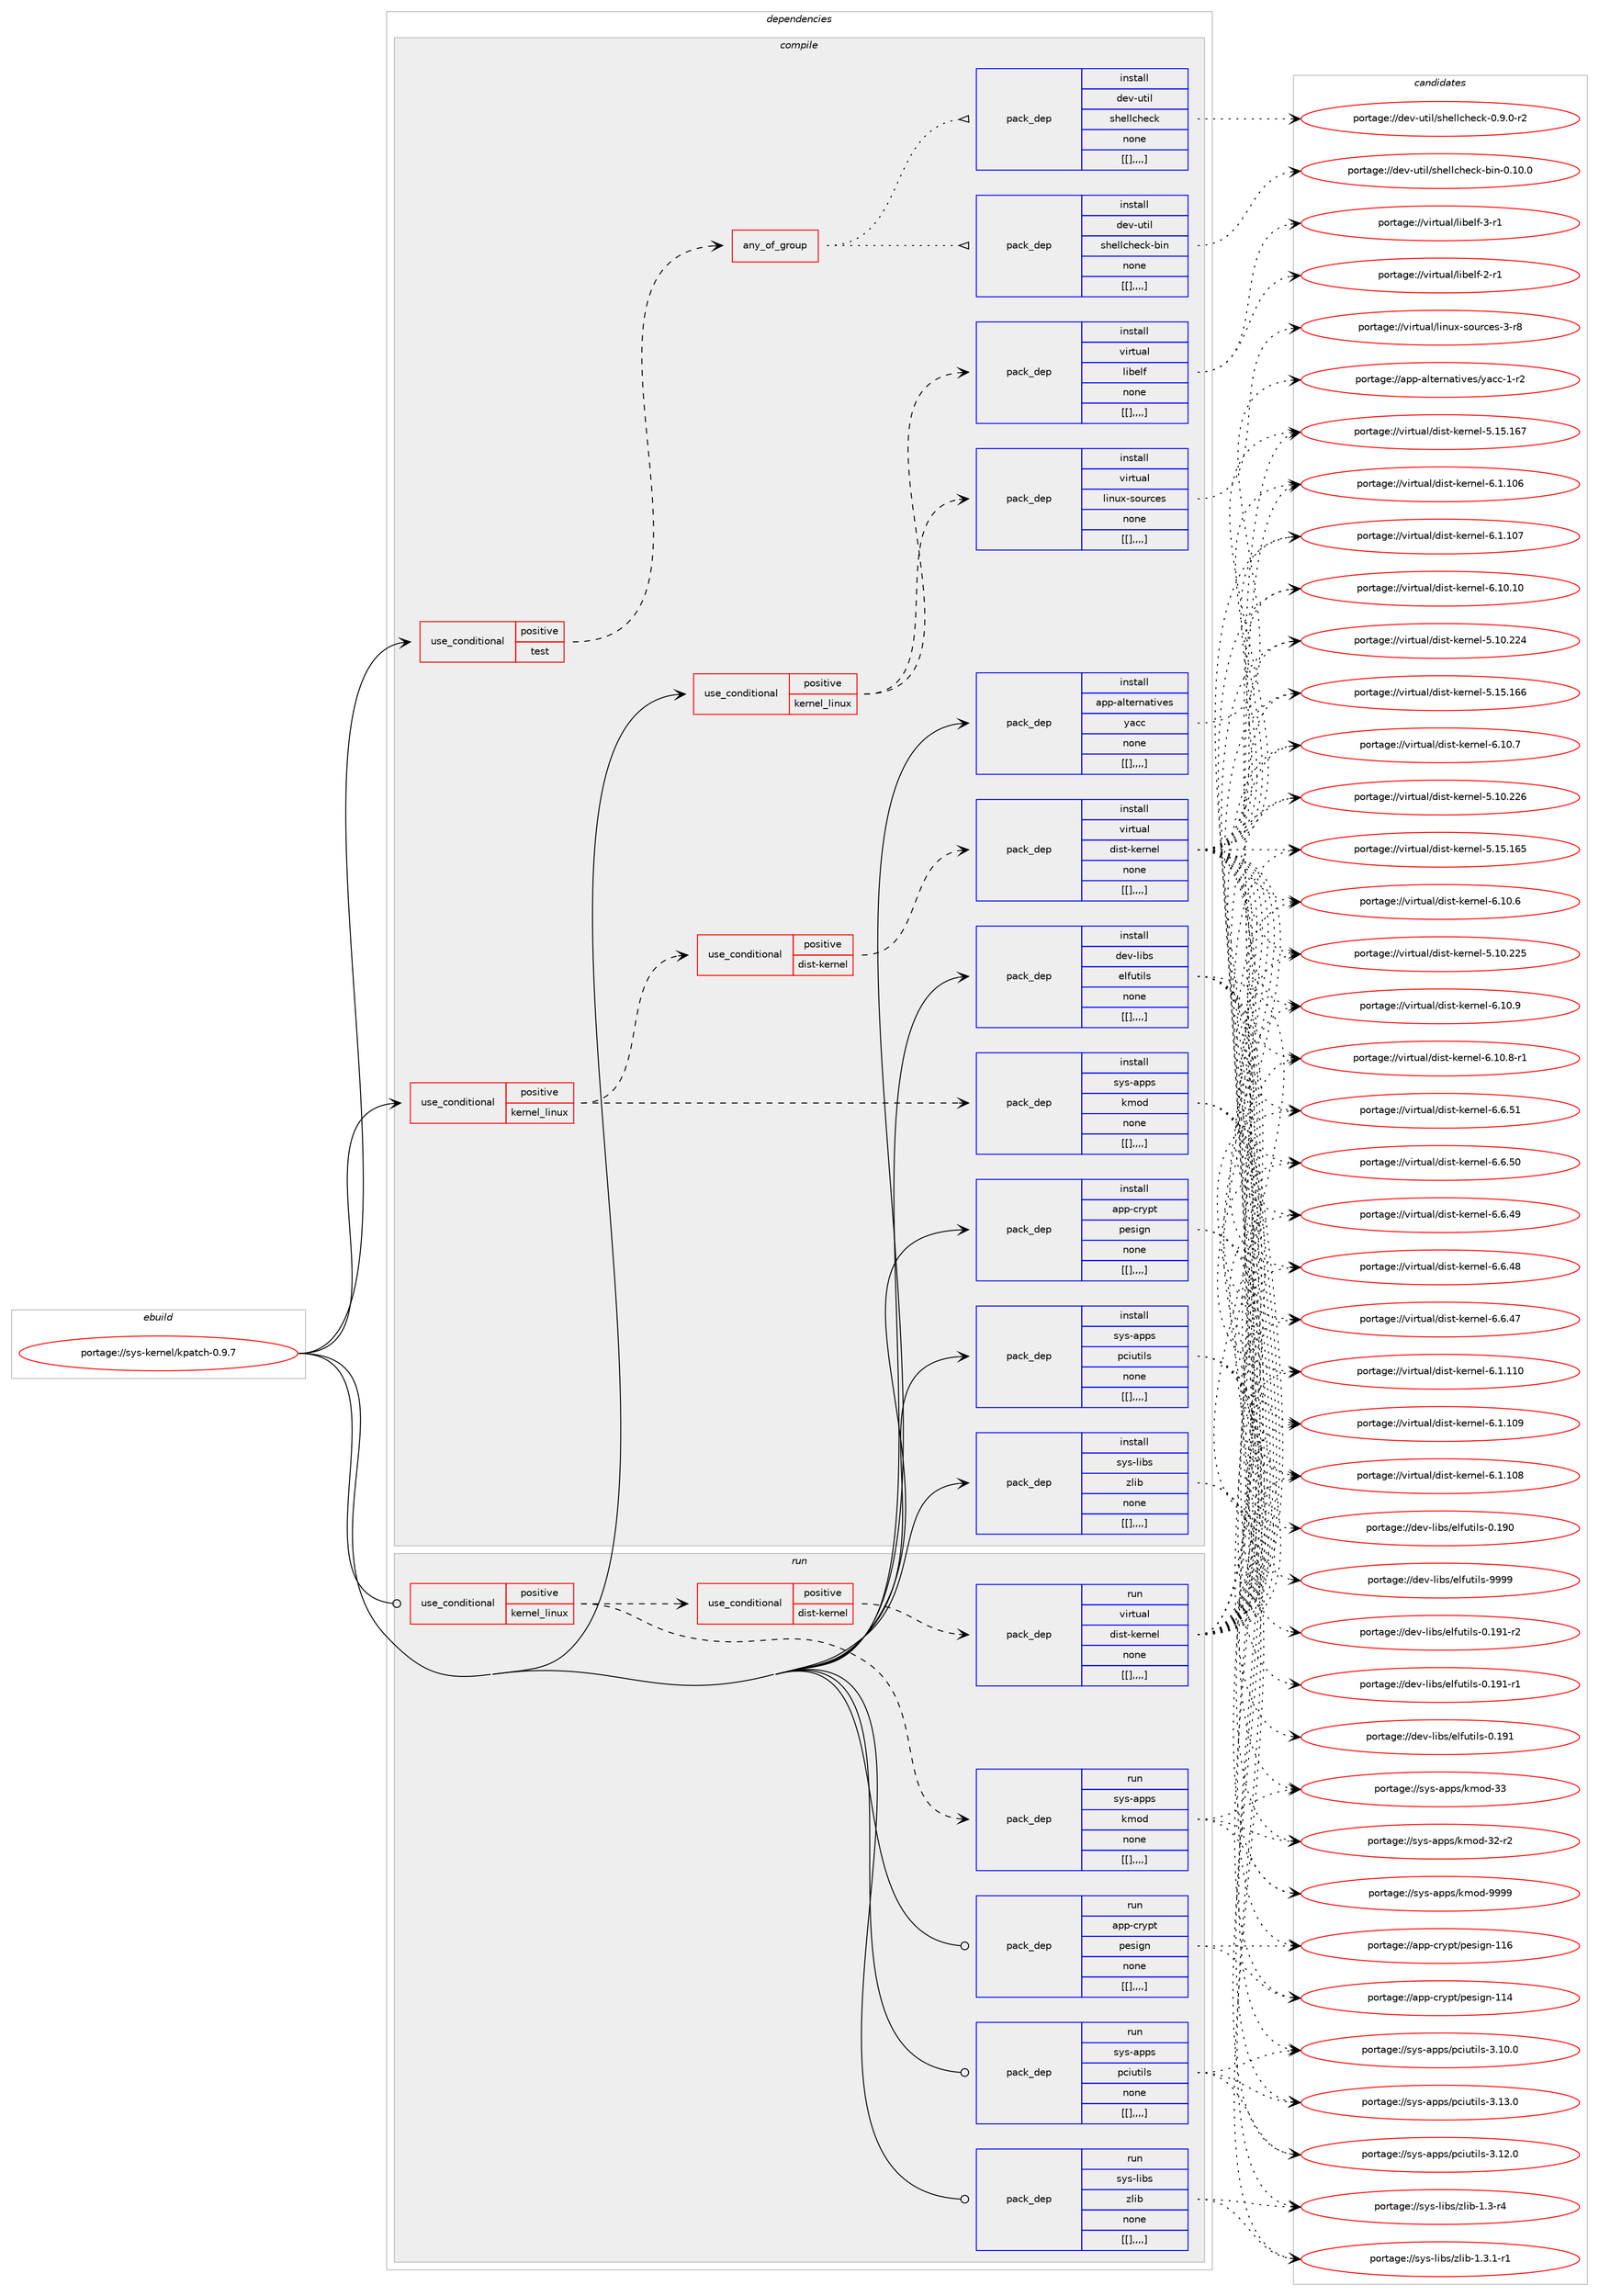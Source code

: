 digraph prolog {

# *************
# Graph options
# *************

newrank=true;
concentrate=true;
compound=true;
graph [rankdir=LR,fontname=Helvetica,fontsize=10,ranksep=1.5];#, ranksep=2.5, nodesep=0.2];
edge  [arrowhead=vee];
node  [fontname=Helvetica,fontsize=10];

# **********
# The ebuild
# **********

subgraph cluster_leftcol {
color=gray;
label=<<i>ebuild</i>>;
id [label="portage://sys-kernel/kpatch-0.9.7", color=red, width=4, href="../sys-kernel/kpatch-0.9.7.svg"];
}

# ****************
# The dependencies
# ****************

subgraph cluster_midcol {
color=gray;
label=<<i>dependencies</i>>;
subgraph cluster_compile {
fillcolor="#eeeeee";
style=filled;
label=<<i>compile</i>>;
subgraph cond121533 {
dependency457082 [label=<<TABLE BORDER="0" CELLBORDER="1" CELLSPACING="0" CELLPADDING="4"><TR><TD ROWSPAN="3" CELLPADDING="10">use_conditional</TD></TR><TR><TD>positive</TD></TR><TR><TD>kernel_linux</TD></TR></TABLE>>, shape=none, color=red];
subgraph pack332433 {
dependency457083 [label=<<TABLE BORDER="0" CELLBORDER="1" CELLSPACING="0" CELLPADDING="4" WIDTH="220"><TR><TD ROWSPAN="6" CELLPADDING="30">pack_dep</TD></TR><TR><TD WIDTH="110">install</TD></TR><TR><TD>sys-apps</TD></TR><TR><TD>kmod</TD></TR><TR><TD>none</TD></TR><TR><TD>[[],,,,]</TD></TR></TABLE>>, shape=none, color=blue];
}
dependency457082:e -> dependency457083:w [weight=20,style="dashed",arrowhead="vee"];
subgraph cond121534 {
dependency457084 [label=<<TABLE BORDER="0" CELLBORDER="1" CELLSPACING="0" CELLPADDING="4"><TR><TD ROWSPAN="3" CELLPADDING="10">use_conditional</TD></TR><TR><TD>positive</TD></TR><TR><TD>dist-kernel</TD></TR></TABLE>>, shape=none, color=red];
subgraph pack332434 {
dependency457085 [label=<<TABLE BORDER="0" CELLBORDER="1" CELLSPACING="0" CELLPADDING="4" WIDTH="220"><TR><TD ROWSPAN="6" CELLPADDING="30">pack_dep</TD></TR><TR><TD WIDTH="110">install</TD></TR><TR><TD>virtual</TD></TR><TR><TD>dist-kernel</TD></TR><TR><TD>none</TD></TR><TR><TD>[[],,,,]</TD></TR></TABLE>>, shape=none, color=blue];
}
dependency457084:e -> dependency457085:w [weight=20,style="dashed",arrowhead="vee"];
}
dependency457082:e -> dependency457084:w [weight=20,style="dashed",arrowhead="vee"];
}
id:e -> dependency457082:w [weight=20,style="solid",arrowhead="vee"];
subgraph cond121535 {
dependency457086 [label=<<TABLE BORDER="0" CELLBORDER="1" CELLSPACING="0" CELLPADDING="4"><TR><TD ROWSPAN="3" CELLPADDING="10">use_conditional</TD></TR><TR><TD>positive</TD></TR><TR><TD>kernel_linux</TD></TR></TABLE>>, shape=none, color=red];
subgraph pack332435 {
dependency457087 [label=<<TABLE BORDER="0" CELLBORDER="1" CELLSPACING="0" CELLPADDING="4" WIDTH="220"><TR><TD ROWSPAN="6" CELLPADDING="30">pack_dep</TD></TR><TR><TD WIDTH="110">install</TD></TR><TR><TD>virtual</TD></TR><TR><TD>linux-sources</TD></TR><TR><TD>none</TD></TR><TR><TD>[[],,,,]</TD></TR></TABLE>>, shape=none, color=blue];
}
dependency457086:e -> dependency457087:w [weight=20,style="dashed",arrowhead="vee"];
subgraph pack332436 {
dependency457088 [label=<<TABLE BORDER="0" CELLBORDER="1" CELLSPACING="0" CELLPADDING="4" WIDTH="220"><TR><TD ROWSPAN="6" CELLPADDING="30">pack_dep</TD></TR><TR><TD WIDTH="110">install</TD></TR><TR><TD>virtual</TD></TR><TR><TD>libelf</TD></TR><TR><TD>none</TD></TR><TR><TD>[[],,,,]</TD></TR></TABLE>>, shape=none, color=blue];
}
dependency457086:e -> dependency457088:w [weight=20,style="dashed",arrowhead="vee"];
}
id:e -> dependency457086:w [weight=20,style="solid",arrowhead="vee"];
subgraph cond121536 {
dependency457089 [label=<<TABLE BORDER="0" CELLBORDER="1" CELLSPACING="0" CELLPADDING="4"><TR><TD ROWSPAN="3" CELLPADDING="10">use_conditional</TD></TR><TR><TD>positive</TD></TR><TR><TD>test</TD></TR></TABLE>>, shape=none, color=red];
subgraph any2911 {
dependency457090 [label=<<TABLE BORDER="0" CELLBORDER="1" CELLSPACING="0" CELLPADDING="4"><TR><TD CELLPADDING="10">any_of_group</TD></TR></TABLE>>, shape=none, color=red];subgraph pack332437 {
dependency457091 [label=<<TABLE BORDER="0" CELLBORDER="1" CELLSPACING="0" CELLPADDING="4" WIDTH="220"><TR><TD ROWSPAN="6" CELLPADDING="30">pack_dep</TD></TR><TR><TD WIDTH="110">install</TD></TR><TR><TD>dev-util</TD></TR><TR><TD>shellcheck-bin</TD></TR><TR><TD>none</TD></TR><TR><TD>[[],,,,]</TD></TR></TABLE>>, shape=none, color=blue];
}
dependency457090:e -> dependency457091:w [weight=20,style="dotted",arrowhead="oinv"];
subgraph pack332438 {
dependency457092 [label=<<TABLE BORDER="0" CELLBORDER="1" CELLSPACING="0" CELLPADDING="4" WIDTH="220"><TR><TD ROWSPAN="6" CELLPADDING="30">pack_dep</TD></TR><TR><TD WIDTH="110">install</TD></TR><TR><TD>dev-util</TD></TR><TR><TD>shellcheck</TD></TR><TR><TD>none</TD></TR><TR><TD>[[],,,,]</TD></TR></TABLE>>, shape=none, color=blue];
}
dependency457090:e -> dependency457092:w [weight=20,style="dotted",arrowhead="oinv"];
}
dependency457089:e -> dependency457090:w [weight=20,style="dashed",arrowhead="vee"];
}
id:e -> dependency457089:w [weight=20,style="solid",arrowhead="vee"];
subgraph pack332439 {
dependency457093 [label=<<TABLE BORDER="0" CELLBORDER="1" CELLSPACING="0" CELLPADDING="4" WIDTH="220"><TR><TD ROWSPAN="6" CELLPADDING="30">pack_dep</TD></TR><TR><TD WIDTH="110">install</TD></TR><TR><TD>app-alternatives</TD></TR><TR><TD>yacc</TD></TR><TR><TD>none</TD></TR><TR><TD>[[],,,,]</TD></TR></TABLE>>, shape=none, color=blue];
}
id:e -> dependency457093:w [weight=20,style="solid",arrowhead="vee"];
subgraph pack332440 {
dependency457094 [label=<<TABLE BORDER="0" CELLBORDER="1" CELLSPACING="0" CELLPADDING="4" WIDTH="220"><TR><TD ROWSPAN="6" CELLPADDING="30">pack_dep</TD></TR><TR><TD WIDTH="110">install</TD></TR><TR><TD>app-crypt</TD></TR><TR><TD>pesign</TD></TR><TR><TD>none</TD></TR><TR><TD>[[],,,,]</TD></TR></TABLE>>, shape=none, color=blue];
}
id:e -> dependency457094:w [weight=20,style="solid",arrowhead="vee"];
subgraph pack332441 {
dependency457095 [label=<<TABLE BORDER="0" CELLBORDER="1" CELLSPACING="0" CELLPADDING="4" WIDTH="220"><TR><TD ROWSPAN="6" CELLPADDING="30">pack_dep</TD></TR><TR><TD WIDTH="110">install</TD></TR><TR><TD>dev-libs</TD></TR><TR><TD>elfutils</TD></TR><TR><TD>none</TD></TR><TR><TD>[[],,,,]</TD></TR></TABLE>>, shape=none, color=blue];
}
id:e -> dependency457095:w [weight=20,style="solid",arrowhead="vee"];
subgraph pack332442 {
dependency457096 [label=<<TABLE BORDER="0" CELLBORDER="1" CELLSPACING="0" CELLPADDING="4" WIDTH="220"><TR><TD ROWSPAN="6" CELLPADDING="30">pack_dep</TD></TR><TR><TD WIDTH="110">install</TD></TR><TR><TD>sys-apps</TD></TR><TR><TD>pciutils</TD></TR><TR><TD>none</TD></TR><TR><TD>[[],,,,]</TD></TR></TABLE>>, shape=none, color=blue];
}
id:e -> dependency457096:w [weight=20,style="solid",arrowhead="vee"];
subgraph pack332443 {
dependency457097 [label=<<TABLE BORDER="0" CELLBORDER="1" CELLSPACING="0" CELLPADDING="4" WIDTH="220"><TR><TD ROWSPAN="6" CELLPADDING="30">pack_dep</TD></TR><TR><TD WIDTH="110">install</TD></TR><TR><TD>sys-libs</TD></TR><TR><TD>zlib</TD></TR><TR><TD>none</TD></TR><TR><TD>[[],,,,]</TD></TR></TABLE>>, shape=none, color=blue];
}
id:e -> dependency457097:w [weight=20,style="solid",arrowhead="vee"];
}
subgraph cluster_compileandrun {
fillcolor="#eeeeee";
style=filled;
label=<<i>compile and run</i>>;
}
subgraph cluster_run {
fillcolor="#eeeeee";
style=filled;
label=<<i>run</i>>;
subgraph cond121537 {
dependency457098 [label=<<TABLE BORDER="0" CELLBORDER="1" CELLSPACING="0" CELLPADDING="4"><TR><TD ROWSPAN="3" CELLPADDING="10">use_conditional</TD></TR><TR><TD>positive</TD></TR><TR><TD>kernel_linux</TD></TR></TABLE>>, shape=none, color=red];
subgraph pack332444 {
dependency457099 [label=<<TABLE BORDER="0" CELLBORDER="1" CELLSPACING="0" CELLPADDING="4" WIDTH="220"><TR><TD ROWSPAN="6" CELLPADDING="30">pack_dep</TD></TR><TR><TD WIDTH="110">run</TD></TR><TR><TD>sys-apps</TD></TR><TR><TD>kmod</TD></TR><TR><TD>none</TD></TR><TR><TD>[[],,,,]</TD></TR></TABLE>>, shape=none, color=blue];
}
dependency457098:e -> dependency457099:w [weight=20,style="dashed",arrowhead="vee"];
subgraph cond121538 {
dependency457100 [label=<<TABLE BORDER="0" CELLBORDER="1" CELLSPACING="0" CELLPADDING="4"><TR><TD ROWSPAN="3" CELLPADDING="10">use_conditional</TD></TR><TR><TD>positive</TD></TR><TR><TD>dist-kernel</TD></TR></TABLE>>, shape=none, color=red];
subgraph pack332445 {
dependency457101 [label=<<TABLE BORDER="0" CELLBORDER="1" CELLSPACING="0" CELLPADDING="4" WIDTH="220"><TR><TD ROWSPAN="6" CELLPADDING="30">pack_dep</TD></TR><TR><TD WIDTH="110">run</TD></TR><TR><TD>virtual</TD></TR><TR><TD>dist-kernel</TD></TR><TR><TD>none</TD></TR><TR><TD>[[],,,,]</TD></TR></TABLE>>, shape=none, color=blue];
}
dependency457100:e -> dependency457101:w [weight=20,style="dashed",arrowhead="vee"];
}
dependency457098:e -> dependency457100:w [weight=20,style="dashed",arrowhead="vee"];
}
id:e -> dependency457098:w [weight=20,style="solid",arrowhead="odot"];
subgraph pack332446 {
dependency457102 [label=<<TABLE BORDER="0" CELLBORDER="1" CELLSPACING="0" CELLPADDING="4" WIDTH="220"><TR><TD ROWSPAN="6" CELLPADDING="30">pack_dep</TD></TR><TR><TD WIDTH="110">run</TD></TR><TR><TD>app-crypt</TD></TR><TR><TD>pesign</TD></TR><TR><TD>none</TD></TR><TR><TD>[[],,,,]</TD></TR></TABLE>>, shape=none, color=blue];
}
id:e -> dependency457102:w [weight=20,style="solid",arrowhead="odot"];
subgraph pack332447 {
dependency457103 [label=<<TABLE BORDER="0" CELLBORDER="1" CELLSPACING="0" CELLPADDING="4" WIDTH="220"><TR><TD ROWSPAN="6" CELLPADDING="30">pack_dep</TD></TR><TR><TD WIDTH="110">run</TD></TR><TR><TD>sys-apps</TD></TR><TR><TD>pciutils</TD></TR><TR><TD>none</TD></TR><TR><TD>[[],,,,]</TD></TR></TABLE>>, shape=none, color=blue];
}
id:e -> dependency457103:w [weight=20,style="solid",arrowhead="odot"];
subgraph pack332448 {
dependency457104 [label=<<TABLE BORDER="0" CELLBORDER="1" CELLSPACING="0" CELLPADDING="4" WIDTH="220"><TR><TD ROWSPAN="6" CELLPADDING="30">pack_dep</TD></TR><TR><TD WIDTH="110">run</TD></TR><TR><TD>sys-libs</TD></TR><TR><TD>zlib</TD></TR><TR><TD>none</TD></TR><TR><TD>[[],,,,]</TD></TR></TABLE>>, shape=none, color=blue];
}
id:e -> dependency457104:w [weight=20,style="solid",arrowhead="odot"];
}
}

# **************
# The candidates
# **************

subgraph cluster_choices {
rank=same;
color=gray;
label=<<i>candidates</i>>;

subgraph choice332433 {
color=black;
nodesep=1;
choice1151211154597112112115471071091111004557575757 [label="portage://sys-apps/kmod-9999", color=red, width=4,href="../sys-apps/kmod-9999.svg"];
choice115121115459711211211547107109111100455151 [label="portage://sys-apps/kmod-33", color=red, width=4,href="../sys-apps/kmod-33.svg"];
choice1151211154597112112115471071091111004551504511450 [label="portage://sys-apps/kmod-32-r2", color=red, width=4,href="../sys-apps/kmod-32-r2.svg"];
dependency457083:e -> choice1151211154597112112115471071091111004557575757:w [style=dotted,weight="100"];
dependency457083:e -> choice115121115459711211211547107109111100455151:w [style=dotted,weight="100"];
dependency457083:e -> choice1151211154597112112115471071091111004551504511450:w [style=dotted,weight="100"];
}
subgraph choice332434 {
color=black;
nodesep=1;
choice1181051141161179710847100105115116451071011141101011084554464948464948 [label="portage://virtual/dist-kernel-6.10.10", color=red, width=4,href="../virtual/dist-kernel-6.10.10.svg"];
choice11810511411611797108471001051151164510710111411010110845544649484657 [label="portage://virtual/dist-kernel-6.10.9", color=red, width=4,href="../virtual/dist-kernel-6.10.9.svg"];
choice118105114116117971084710010511511645107101114110101108455446494846564511449 [label="portage://virtual/dist-kernel-6.10.8-r1", color=red, width=4,href="../virtual/dist-kernel-6.10.8-r1.svg"];
choice11810511411611797108471001051151164510710111411010110845544649484655 [label="portage://virtual/dist-kernel-6.10.7", color=red, width=4,href="../virtual/dist-kernel-6.10.7.svg"];
choice11810511411611797108471001051151164510710111411010110845544649484654 [label="portage://virtual/dist-kernel-6.10.6", color=red, width=4,href="../virtual/dist-kernel-6.10.6.svg"];
choice11810511411611797108471001051151164510710111411010110845544654465349 [label="portage://virtual/dist-kernel-6.6.51", color=red, width=4,href="../virtual/dist-kernel-6.6.51.svg"];
choice11810511411611797108471001051151164510710111411010110845544654465348 [label="portage://virtual/dist-kernel-6.6.50", color=red, width=4,href="../virtual/dist-kernel-6.6.50.svg"];
choice11810511411611797108471001051151164510710111411010110845544654465257 [label="portage://virtual/dist-kernel-6.6.49", color=red, width=4,href="../virtual/dist-kernel-6.6.49.svg"];
choice11810511411611797108471001051151164510710111411010110845544654465256 [label="portage://virtual/dist-kernel-6.6.48", color=red, width=4,href="../virtual/dist-kernel-6.6.48.svg"];
choice11810511411611797108471001051151164510710111411010110845544654465255 [label="portage://virtual/dist-kernel-6.6.47", color=red, width=4,href="../virtual/dist-kernel-6.6.47.svg"];
choice1181051141161179710847100105115116451071011141101011084554464946494948 [label="portage://virtual/dist-kernel-6.1.110", color=red, width=4,href="../virtual/dist-kernel-6.1.110.svg"];
choice1181051141161179710847100105115116451071011141101011084554464946494857 [label="portage://virtual/dist-kernel-6.1.109", color=red, width=4,href="../virtual/dist-kernel-6.1.109.svg"];
choice1181051141161179710847100105115116451071011141101011084554464946494856 [label="portage://virtual/dist-kernel-6.1.108", color=red, width=4,href="../virtual/dist-kernel-6.1.108.svg"];
choice1181051141161179710847100105115116451071011141101011084554464946494855 [label="portage://virtual/dist-kernel-6.1.107", color=red, width=4,href="../virtual/dist-kernel-6.1.107.svg"];
choice1181051141161179710847100105115116451071011141101011084554464946494854 [label="portage://virtual/dist-kernel-6.1.106", color=red, width=4,href="../virtual/dist-kernel-6.1.106.svg"];
choice118105114116117971084710010511511645107101114110101108455346495346495455 [label="portage://virtual/dist-kernel-5.15.167", color=red, width=4,href="../virtual/dist-kernel-5.15.167.svg"];
choice118105114116117971084710010511511645107101114110101108455346495346495454 [label="portage://virtual/dist-kernel-5.15.166", color=red, width=4,href="../virtual/dist-kernel-5.15.166.svg"];
choice118105114116117971084710010511511645107101114110101108455346495346495453 [label="portage://virtual/dist-kernel-5.15.165", color=red, width=4,href="../virtual/dist-kernel-5.15.165.svg"];
choice118105114116117971084710010511511645107101114110101108455346494846505054 [label="portage://virtual/dist-kernel-5.10.226", color=red, width=4,href="../virtual/dist-kernel-5.10.226.svg"];
choice118105114116117971084710010511511645107101114110101108455346494846505053 [label="portage://virtual/dist-kernel-5.10.225", color=red, width=4,href="../virtual/dist-kernel-5.10.225.svg"];
choice118105114116117971084710010511511645107101114110101108455346494846505052 [label="portage://virtual/dist-kernel-5.10.224", color=red, width=4,href="../virtual/dist-kernel-5.10.224.svg"];
dependency457085:e -> choice1181051141161179710847100105115116451071011141101011084554464948464948:w [style=dotted,weight="100"];
dependency457085:e -> choice11810511411611797108471001051151164510710111411010110845544649484657:w [style=dotted,weight="100"];
dependency457085:e -> choice118105114116117971084710010511511645107101114110101108455446494846564511449:w [style=dotted,weight="100"];
dependency457085:e -> choice11810511411611797108471001051151164510710111411010110845544649484655:w [style=dotted,weight="100"];
dependency457085:e -> choice11810511411611797108471001051151164510710111411010110845544649484654:w [style=dotted,weight="100"];
dependency457085:e -> choice11810511411611797108471001051151164510710111411010110845544654465349:w [style=dotted,weight="100"];
dependency457085:e -> choice11810511411611797108471001051151164510710111411010110845544654465348:w [style=dotted,weight="100"];
dependency457085:e -> choice11810511411611797108471001051151164510710111411010110845544654465257:w [style=dotted,weight="100"];
dependency457085:e -> choice11810511411611797108471001051151164510710111411010110845544654465256:w [style=dotted,weight="100"];
dependency457085:e -> choice11810511411611797108471001051151164510710111411010110845544654465255:w [style=dotted,weight="100"];
dependency457085:e -> choice1181051141161179710847100105115116451071011141101011084554464946494948:w [style=dotted,weight="100"];
dependency457085:e -> choice1181051141161179710847100105115116451071011141101011084554464946494857:w [style=dotted,weight="100"];
dependency457085:e -> choice1181051141161179710847100105115116451071011141101011084554464946494856:w [style=dotted,weight="100"];
dependency457085:e -> choice1181051141161179710847100105115116451071011141101011084554464946494855:w [style=dotted,weight="100"];
dependency457085:e -> choice1181051141161179710847100105115116451071011141101011084554464946494854:w [style=dotted,weight="100"];
dependency457085:e -> choice118105114116117971084710010511511645107101114110101108455346495346495455:w [style=dotted,weight="100"];
dependency457085:e -> choice118105114116117971084710010511511645107101114110101108455346495346495454:w [style=dotted,weight="100"];
dependency457085:e -> choice118105114116117971084710010511511645107101114110101108455346495346495453:w [style=dotted,weight="100"];
dependency457085:e -> choice118105114116117971084710010511511645107101114110101108455346494846505054:w [style=dotted,weight="100"];
dependency457085:e -> choice118105114116117971084710010511511645107101114110101108455346494846505053:w [style=dotted,weight="100"];
dependency457085:e -> choice118105114116117971084710010511511645107101114110101108455346494846505052:w [style=dotted,weight="100"];
}
subgraph choice332435 {
color=black;
nodesep=1;
choice1181051141161179710847108105110117120451151111171149910111545514511456 [label="portage://virtual/linux-sources-3-r8", color=red, width=4,href="../virtual/linux-sources-3-r8.svg"];
dependency457087:e -> choice1181051141161179710847108105110117120451151111171149910111545514511456:w [style=dotted,weight="100"];
}
subgraph choice332436 {
color=black;
nodesep=1;
choice11810511411611797108471081059810110810245514511449 [label="portage://virtual/libelf-3-r1", color=red, width=4,href="../virtual/libelf-3-r1.svg"];
choice11810511411611797108471081059810110810245504511449 [label="portage://virtual/libelf-2-r1", color=red, width=4,href="../virtual/libelf-2-r1.svg"];
dependency457088:e -> choice11810511411611797108471081059810110810245514511449:w [style=dotted,weight="100"];
dependency457088:e -> choice11810511411611797108471081059810110810245504511449:w [style=dotted,weight="100"];
}
subgraph choice332437 {
color=black;
nodesep=1;
choice10010111845117116105108471151041011081089910410199107459810511045484649484648 [label="portage://dev-util/shellcheck-bin-0.10.0", color=red, width=4,href="../dev-util/shellcheck-bin-0.10.0.svg"];
dependency457091:e -> choice10010111845117116105108471151041011081089910410199107459810511045484649484648:w [style=dotted,weight="100"];
}
subgraph choice332438 {
color=black;
nodesep=1;
choice100101118451171161051084711510410110810899104101991074548465746484511450 [label="portage://dev-util/shellcheck-0.9.0-r2", color=red, width=4,href="../dev-util/shellcheck-0.9.0-r2.svg"];
dependency457092:e -> choice100101118451171161051084711510410110810899104101991074548465746484511450:w [style=dotted,weight="100"];
}
subgraph choice332439 {
color=black;
nodesep=1;
choice971121124597108116101114110971161051181011154712197999945494511450 [label="portage://app-alternatives/yacc-1-r2", color=red, width=4,href="../app-alternatives/yacc-1-r2.svg"];
dependency457093:e -> choice971121124597108116101114110971161051181011154712197999945494511450:w [style=dotted,weight="100"];
}
subgraph choice332440 {
color=black;
nodesep=1;
choice9711211245991141211121164711210111510510311045494954 [label="portage://app-crypt/pesign-116", color=red, width=4,href="../app-crypt/pesign-116.svg"];
choice9711211245991141211121164711210111510510311045494952 [label="portage://app-crypt/pesign-114", color=red, width=4,href="../app-crypt/pesign-114.svg"];
dependency457094:e -> choice9711211245991141211121164711210111510510311045494954:w [style=dotted,weight="100"];
dependency457094:e -> choice9711211245991141211121164711210111510510311045494952:w [style=dotted,weight="100"];
}
subgraph choice332441 {
color=black;
nodesep=1;
choice1001011184510810598115471011081021171161051081154557575757 [label="portage://dev-libs/elfutils-9999", color=red, width=4,href="../dev-libs/elfutils-9999.svg"];
choice1001011184510810598115471011081021171161051081154548464957494511450 [label="portage://dev-libs/elfutils-0.191-r2", color=red, width=4,href="../dev-libs/elfutils-0.191-r2.svg"];
choice1001011184510810598115471011081021171161051081154548464957494511449 [label="portage://dev-libs/elfutils-0.191-r1", color=red, width=4,href="../dev-libs/elfutils-0.191-r1.svg"];
choice100101118451081059811547101108102117116105108115454846495749 [label="portage://dev-libs/elfutils-0.191", color=red, width=4,href="../dev-libs/elfutils-0.191.svg"];
choice100101118451081059811547101108102117116105108115454846495748 [label="portage://dev-libs/elfutils-0.190", color=red, width=4,href="../dev-libs/elfutils-0.190.svg"];
dependency457095:e -> choice1001011184510810598115471011081021171161051081154557575757:w [style=dotted,weight="100"];
dependency457095:e -> choice1001011184510810598115471011081021171161051081154548464957494511450:w [style=dotted,weight="100"];
dependency457095:e -> choice1001011184510810598115471011081021171161051081154548464957494511449:w [style=dotted,weight="100"];
dependency457095:e -> choice100101118451081059811547101108102117116105108115454846495749:w [style=dotted,weight="100"];
dependency457095:e -> choice100101118451081059811547101108102117116105108115454846495748:w [style=dotted,weight="100"];
}
subgraph choice332442 {
color=black;
nodesep=1;
choice1151211154597112112115471129910511711610510811545514649514648 [label="portage://sys-apps/pciutils-3.13.0", color=red, width=4,href="../sys-apps/pciutils-3.13.0.svg"];
choice1151211154597112112115471129910511711610510811545514649504648 [label="portage://sys-apps/pciutils-3.12.0", color=red, width=4,href="../sys-apps/pciutils-3.12.0.svg"];
choice1151211154597112112115471129910511711610510811545514649484648 [label="portage://sys-apps/pciutils-3.10.0", color=red, width=4,href="../sys-apps/pciutils-3.10.0.svg"];
dependency457096:e -> choice1151211154597112112115471129910511711610510811545514649514648:w [style=dotted,weight="100"];
dependency457096:e -> choice1151211154597112112115471129910511711610510811545514649504648:w [style=dotted,weight="100"];
dependency457096:e -> choice1151211154597112112115471129910511711610510811545514649484648:w [style=dotted,weight="100"];
}
subgraph choice332443 {
color=black;
nodesep=1;
choice115121115451081059811547122108105984549465146494511449 [label="portage://sys-libs/zlib-1.3.1-r1", color=red, width=4,href="../sys-libs/zlib-1.3.1-r1.svg"];
choice11512111545108105981154712210810598454946514511452 [label="portage://sys-libs/zlib-1.3-r4", color=red, width=4,href="../sys-libs/zlib-1.3-r4.svg"];
dependency457097:e -> choice115121115451081059811547122108105984549465146494511449:w [style=dotted,weight="100"];
dependency457097:e -> choice11512111545108105981154712210810598454946514511452:w [style=dotted,weight="100"];
}
subgraph choice332444 {
color=black;
nodesep=1;
choice1151211154597112112115471071091111004557575757 [label="portage://sys-apps/kmod-9999", color=red, width=4,href="../sys-apps/kmod-9999.svg"];
choice115121115459711211211547107109111100455151 [label="portage://sys-apps/kmod-33", color=red, width=4,href="../sys-apps/kmod-33.svg"];
choice1151211154597112112115471071091111004551504511450 [label="portage://sys-apps/kmod-32-r2", color=red, width=4,href="../sys-apps/kmod-32-r2.svg"];
dependency457099:e -> choice1151211154597112112115471071091111004557575757:w [style=dotted,weight="100"];
dependency457099:e -> choice115121115459711211211547107109111100455151:w [style=dotted,weight="100"];
dependency457099:e -> choice1151211154597112112115471071091111004551504511450:w [style=dotted,weight="100"];
}
subgraph choice332445 {
color=black;
nodesep=1;
choice1181051141161179710847100105115116451071011141101011084554464948464948 [label="portage://virtual/dist-kernel-6.10.10", color=red, width=4,href="../virtual/dist-kernel-6.10.10.svg"];
choice11810511411611797108471001051151164510710111411010110845544649484657 [label="portage://virtual/dist-kernel-6.10.9", color=red, width=4,href="../virtual/dist-kernel-6.10.9.svg"];
choice118105114116117971084710010511511645107101114110101108455446494846564511449 [label="portage://virtual/dist-kernel-6.10.8-r1", color=red, width=4,href="../virtual/dist-kernel-6.10.8-r1.svg"];
choice11810511411611797108471001051151164510710111411010110845544649484655 [label="portage://virtual/dist-kernel-6.10.7", color=red, width=4,href="../virtual/dist-kernel-6.10.7.svg"];
choice11810511411611797108471001051151164510710111411010110845544649484654 [label="portage://virtual/dist-kernel-6.10.6", color=red, width=4,href="../virtual/dist-kernel-6.10.6.svg"];
choice11810511411611797108471001051151164510710111411010110845544654465349 [label="portage://virtual/dist-kernel-6.6.51", color=red, width=4,href="../virtual/dist-kernel-6.6.51.svg"];
choice11810511411611797108471001051151164510710111411010110845544654465348 [label="portage://virtual/dist-kernel-6.6.50", color=red, width=4,href="../virtual/dist-kernel-6.6.50.svg"];
choice11810511411611797108471001051151164510710111411010110845544654465257 [label="portage://virtual/dist-kernel-6.6.49", color=red, width=4,href="../virtual/dist-kernel-6.6.49.svg"];
choice11810511411611797108471001051151164510710111411010110845544654465256 [label="portage://virtual/dist-kernel-6.6.48", color=red, width=4,href="../virtual/dist-kernel-6.6.48.svg"];
choice11810511411611797108471001051151164510710111411010110845544654465255 [label="portage://virtual/dist-kernel-6.6.47", color=red, width=4,href="../virtual/dist-kernel-6.6.47.svg"];
choice1181051141161179710847100105115116451071011141101011084554464946494948 [label="portage://virtual/dist-kernel-6.1.110", color=red, width=4,href="../virtual/dist-kernel-6.1.110.svg"];
choice1181051141161179710847100105115116451071011141101011084554464946494857 [label="portage://virtual/dist-kernel-6.1.109", color=red, width=4,href="../virtual/dist-kernel-6.1.109.svg"];
choice1181051141161179710847100105115116451071011141101011084554464946494856 [label="portage://virtual/dist-kernel-6.1.108", color=red, width=4,href="../virtual/dist-kernel-6.1.108.svg"];
choice1181051141161179710847100105115116451071011141101011084554464946494855 [label="portage://virtual/dist-kernel-6.1.107", color=red, width=4,href="../virtual/dist-kernel-6.1.107.svg"];
choice1181051141161179710847100105115116451071011141101011084554464946494854 [label="portage://virtual/dist-kernel-6.1.106", color=red, width=4,href="../virtual/dist-kernel-6.1.106.svg"];
choice118105114116117971084710010511511645107101114110101108455346495346495455 [label="portage://virtual/dist-kernel-5.15.167", color=red, width=4,href="../virtual/dist-kernel-5.15.167.svg"];
choice118105114116117971084710010511511645107101114110101108455346495346495454 [label="portage://virtual/dist-kernel-5.15.166", color=red, width=4,href="../virtual/dist-kernel-5.15.166.svg"];
choice118105114116117971084710010511511645107101114110101108455346495346495453 [label="portage://virtual/dist-kernel-5.15.165", color=red, width=4,href="../virtual/dist-kernel-5.15.165.svg"];
choice118105114116117971084710010511511645107101114110101108455346494846505054 [label="portage://virtual/dist-kernel-5.10.226", color=red, width=4,href="../virtual/dist-kernel-5.10.226.svg"];
choice118105114116117971084710010511511645107101114110101108455346494846505053 [label="portage://virtual/dist-kernel-5.10.225", color=red, width=4,href="../virtual/dist-kernel-5.10.225.svg"];
choice118105114116117971084710010511511645107101114110101108455346494846505052 [label="portage://virtual/dist-kernel-5.10.224", color=red, width=4,href="../virtual/dist-kernel-5.10.224.svg"];
dependency457101:e -> choice1181051141161179710847100105115116451071011141101011084554464948464948:w [style=dotted,weight="100"];
dependency457101:e -> choice11810511411611797108471001051151164510710111411010110845544649484657:w [style=dotted,weight="100"];
dependency457101:e -> choice118105114116117971084710010511511645107101114110101108455446494846564511449:w [style=dotted,weight="100"];
dependency457101:e -> choice11810511411611797108471001051151164510710111411010110845544649484655:w [style=dotted,weight="100"];
dependency457101:e -> choice11810511411611797108471001051151164510710111411010110845544649484654:w [style=dotted,weight="100"];
dependency457101:e -> choice11810511411611797108471001051151164510710111411010110845544654465349:w [style=dotted,weight="100"];
dependency457101:e -> choice11810511411611797108471001051151164510710111411010110845544654465348:w [style=dotted,weight="100"];
dependency457101:e -> choice11810511411611797108471001051151164510710111411010110845544654465257:w [style=dotted,weight="100"];
dependency457101:e -> choice11810511411611797108471001051151164510710111411010110845544654465256:w [style=dotted,weight="100"];
dependency457101:e -> choice11810511411611797108471001051151164510710111411010110845544654465255:w [style=dotted,weight="100"];
dependency457101:e -> choice1181051141161179710847100105115116451071011141101011084554464946494948:w [style=dotted,weight="100"];
dependency457101:e -> choice1181051141161179710847100105115116451071011141101011084554464946494857:w [style=dotted,weight="100"];
dependency457101:e -> choice1181051141161179710847100105115116451071011141101011084554464946494856:w [style=dotted,weight="100"];
dependency457101:e -> choice1181051141161179710847100105115116451071011141101011084554464946494855:w [style=dotted,weight="100"];
dependency457101:e -> choice1181051141161179710847100105115116451071011141101011084554464946494854:w [style=dotted,weight="100"];
dependency457101:e -> choice118105114116117971084710010511511645107101114110101108455346495346495455:w [style=dotted,weight="100"];
dependency457101:e -> choice118105114116117971084710010511511645107101114110101108455346495346495454:w [style=dotted,weight="100"];
dependency457101:e -> choice118105114116117971084710010511511645107101114110101108455346495346495453:w [style=dotted,weight="100"];
dependency457101:e -> choice118105114116117971084710010511511645107101114110101108455346494846505054:w [style=dotted,weight="100"];
dependency457101:e -> choice118105114116117971084710010511511645107101114110101108455346494846505053:w [style=dotted,weight="100"];
dependency457101:e -> choice118105114116117971084710010511511645107101114110101108455346494846505052:w [style=dotted,weight="100"];
}
subgraph choice332446 {
color=black;
nodesep=1;
choice9711211245991141211121164711210111510510311045494954 [label="portage://app-crypt/pesign-116", color=red, width=4,href="../app-crypt/pesign-116.svg"];
choice9711211245991141211121164711210111510510311045494952 [label="portage://app-crypt/pesign-114", color=red, width=4,href="../app-crypt/pesign-114.svg"];
dependency457102:e -> choice9711211245991141211121164711210111510510311045494954:w [style=dotted,weight="100"];
dependency457102:e -> choice9711211245991141211121164711210111510510311045494952:w [style=dotted,weight="100"];
}
subgraph choice332447 {
color=black;
nodesep=1;
choice1151211154597112112115471129910511711610510811545514649514648 [label="portage://sys-apps/pciutils-3.13.0", color=red, width=4,href="../sys-apps/pciutils-3.13.0.svg"];
choice1151211154597112112115471129910511711610510811545514649504648 [label="portage://sys-apps/pciutils-3.12.0", color=red, width=4,href="../sys-apps/pciutils-3.12.0.svg"];
choice1151211154597112112115471129910511711610510811545514649484648 [label="portage://sys-apps/pciutils-3.10.0", color=red, width=4,href="../sys-apps/pciutils-3.10.0.svg"];
dependency457103:e -> choice1151211154597112112115471129910511711610510811545514649514648:w [style=dotted,weight="100"];
dependency457103:e -> choice1151211154597112112115471129910511711610510811545514649504648:w [style=dotted,weight="100"];
dependency457103:e -> choice1151211154597112112115471129910511711610510811545514649484648:w [style=dotted,weight="100"];
}
subgraph choice332448 {
color=black;
nodesep=1;
choice115121115451081059811547122108105984549465146494511449 [label="portage://sys-libs/zlib-1.3.1-r1", color=red, width=4,href="../sys-libs/zlib-1.3.1-r1.svg"];
choice11512111545108105981154712210810598454946514511452 [label="portage://sys-libs/zlib-1.3-r4", color=red, width=4,href="../sys-libs/zlib-1.3-r4.svg"];
dependency457104:e -> choice115121115451081059811547122108105984549465146494511449:w [style=dotted,weight="100"];
dependency457104:e -> choice11512111545108105981154712210810598454946514511452:w [style=dotted,weight="100"];
}
}

}

